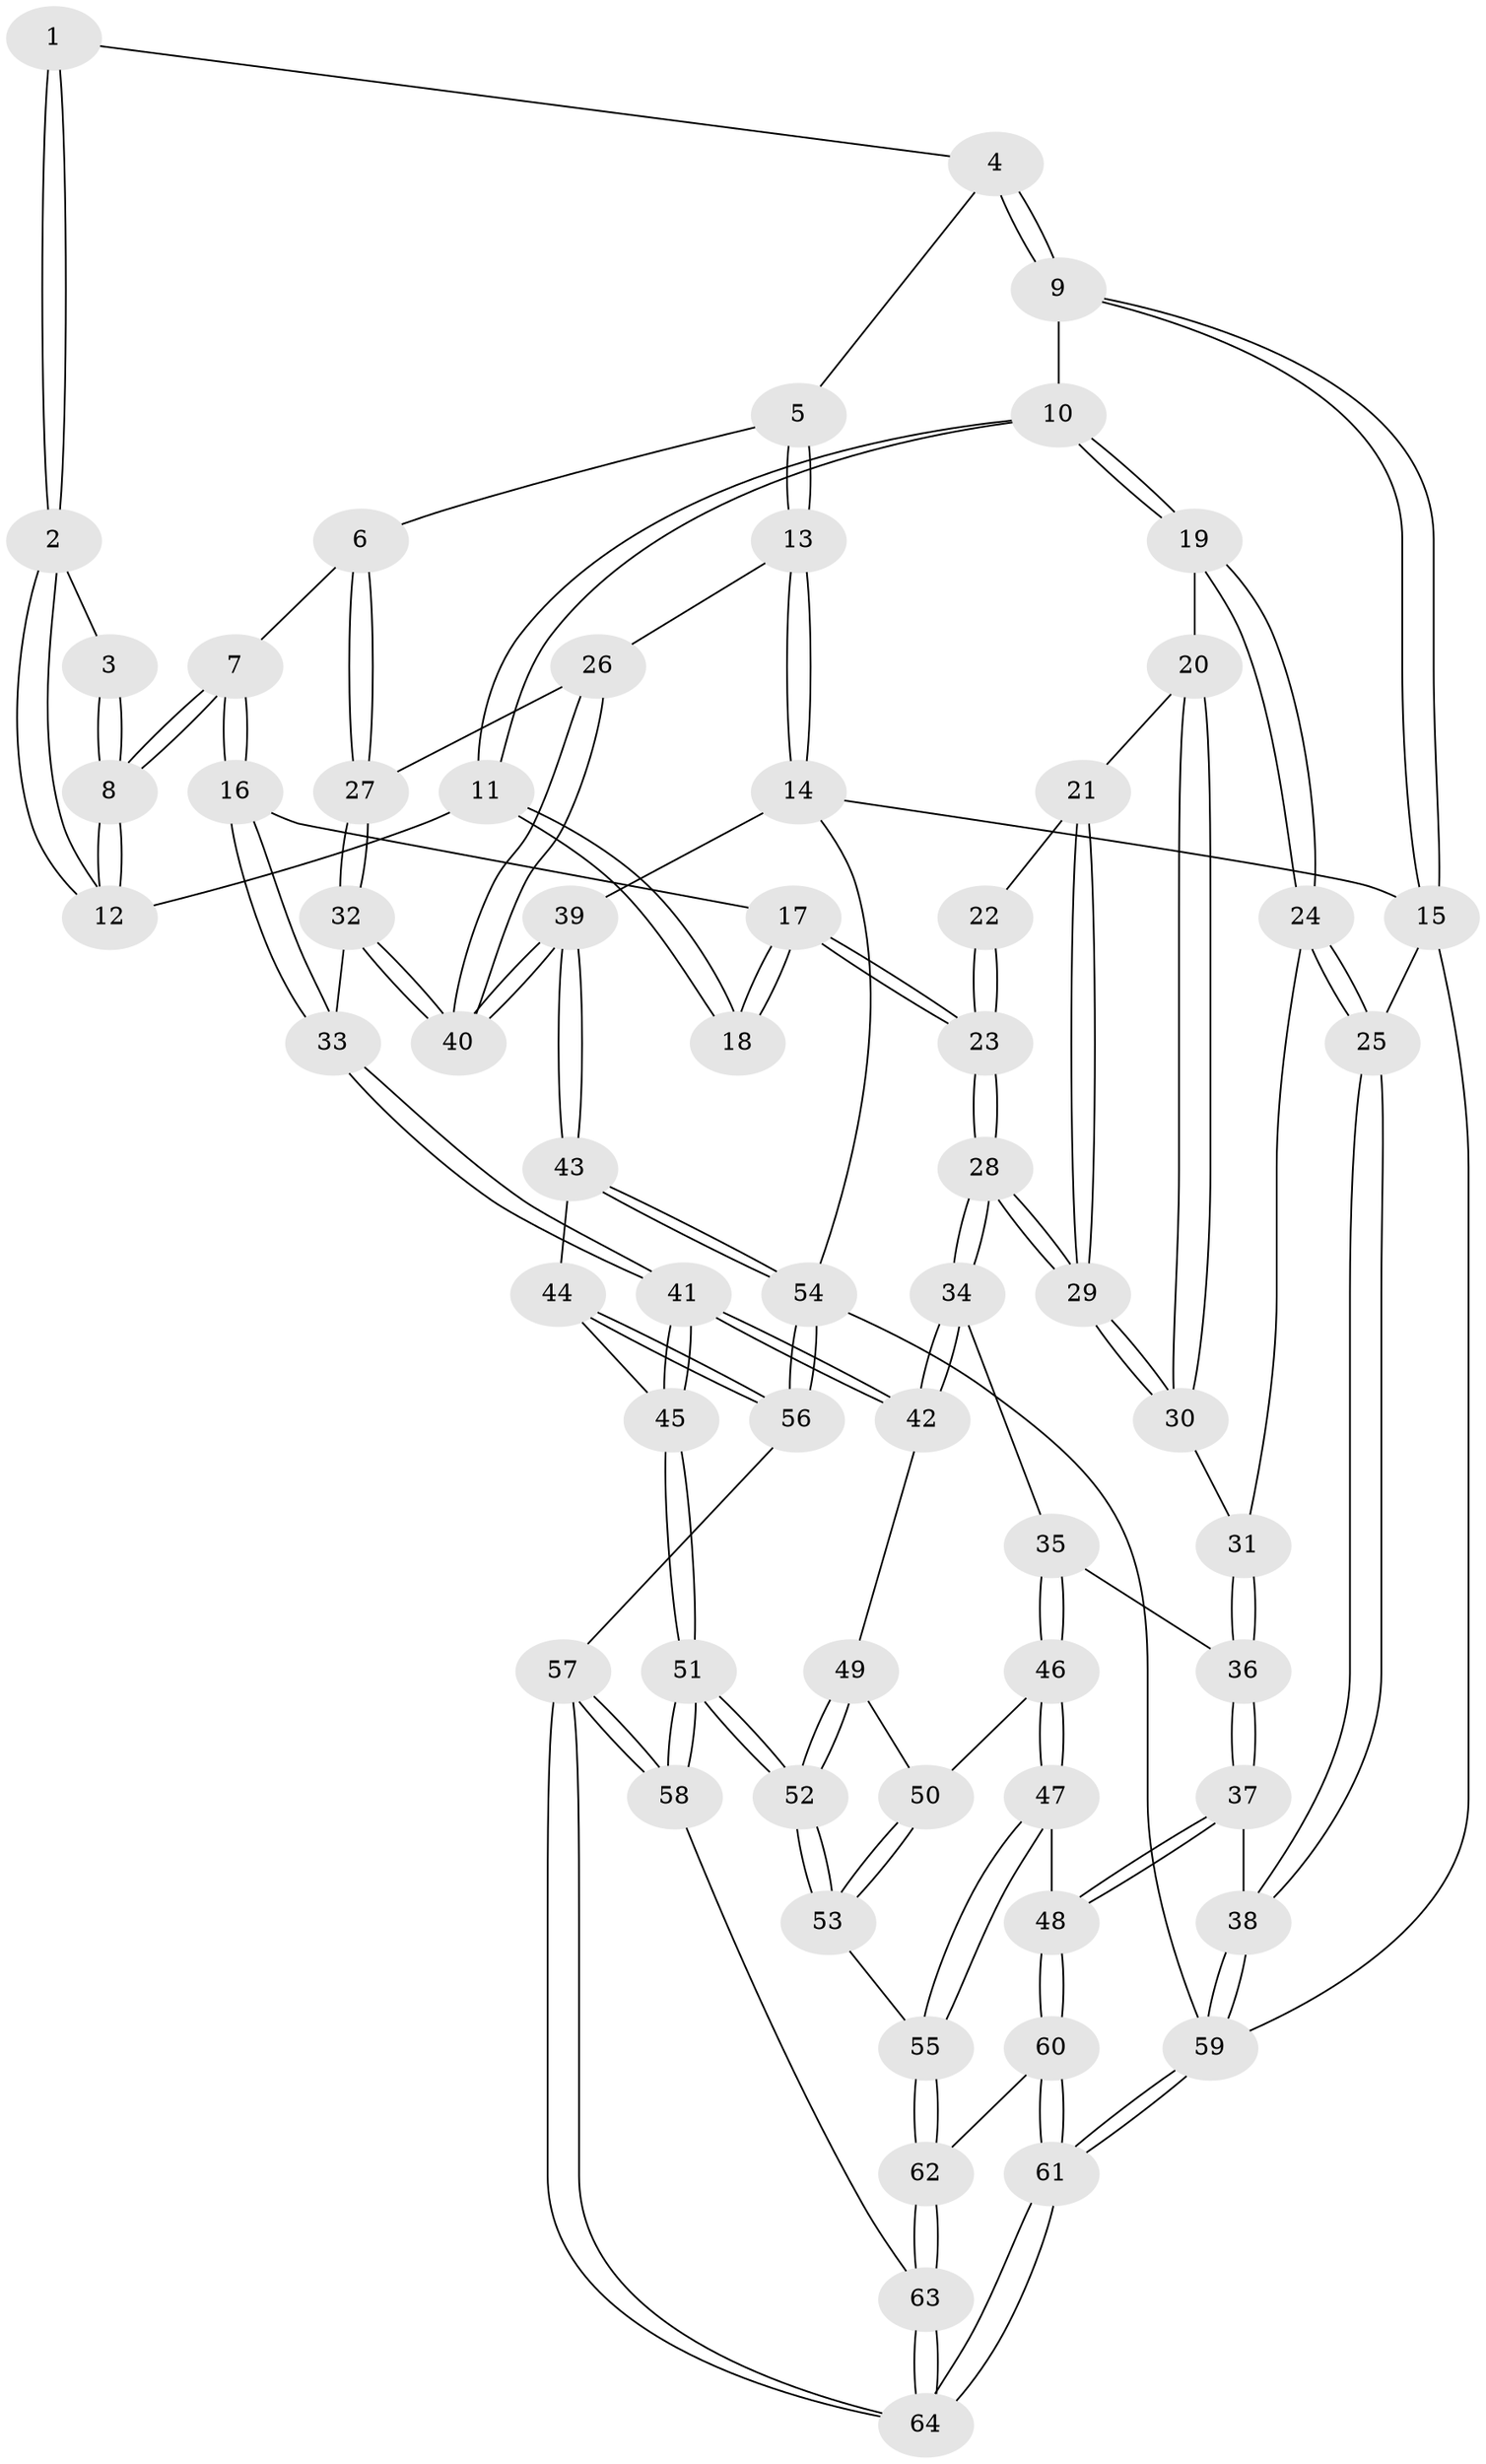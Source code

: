 // Generated by graph-tools (version 1.1) at 2025/27/03/15/25 16:27:56]
// undirected, 64 vertices, 157 edges
graph export_dot {
graph [start="1"]
  node [color=gray90,style=filled];
  1 [pos="+0.5248291166071354+0"];
  2 [pos="+0.38301523515664926+0.0529458802467653"];
  3 [pos="+0.47244836645536936+0.009202242314562606"];
  4 [pos="+0.592967241049681+0"];
  5 [pos="+0.6759917483569658+0"];
  6 [pos="+0.5256133142523395+0.14640917464284736"];
  7 [pos="+0.49386238833298257+0.1540353451146165"];
  8 [pos="+0.4592941476452957+0.11433352492750624"];
  9 [pos="+0+0"];
  10 [pos="+0+0"];
  11 [pos="+0.340144045201634+0.06740183198299853"];
  12 [pos="+0.36453444119160655+0.07007161162920292"];
  13 [pos="+1+0"];
  14 [pos="+1+0"];
  15 [pos="+0+0"];
  16 [pos="+0.46984357190547854+0.19248032048374714"];
  17 [pos="+0.37584416289655653+0.25805872638093347"];
  18 [pos="+0.33109136537123995+0.1754972078079574"];
  19 [pos="+0.057363259133517086+0"];
  20 [pos="+0.16985038306982297+0.14802833001339116"];
  21 [pos="+0.18600355109556752+0.15688237729247828"];
  22 [pos="+0.2161778258689088+0.16575980690196618"];
  23 [pos="+0.3569108099508076+0.30624744327584463"];
  24 [pos="+0.06043178176877157+0.28348240939957176"];
  25 [pos="+0+0.5227247746105582"];
  26 [pos="+0.7804941080096608+0.15019274357898632"];
  27 [pos="+0.7134729198600198+0.21165684555837302"];
  28 [pos="+0.34143987238597767+0.36368715542481933"];
  29 [pos="+0.2973546252161256+0.3276444112338754"];
  30 [pos="+0.1601526591296306+0.2536840059015766"];
  31 [pos="+0.14016942071363542+0.2787842602367253"];
  32 [pos="+0.6695440974971374+0.3634809607122419"];
  33 [pos="+0.6104804093387731+0.4165490274460651"];
  34 [pos="+0.34639804059838575+0.43744852887384766"];
  35 [pos="+0.2704032538455746+0.46742466050894604"];
  36 [pos="+0.17926857630411483+0.466678220392392"];
  37 [pos="+0+0.5479899933357497"];
  38 [pos="+0+0.5407204505633405"];
  39 [pos="+1+0.5149391924997588"];
  40 [pos="+0.9570508955494674+0.46991140784448465"];
  41 [pos="+0.5326552195974368+0.5236780112950168"];
  42 [pos="+0.5306296739493839+0.52336711783059"];
  43 [pos="+1+0.6239037544003976"];
  44 [pos="+0.7933446872735811+0.6794052199174128"];
  45 [pos="+0.5850760908179922+0.6018330740072667"];
  46 [pos="+0.24738685756251202+0.6919365484209139"];
  47 [pos="+0.2202815009276318+0.7172358654793238"];
  48 [pos="+0.13632580140821113+0.7603819916445845"];
  49 [pos="+0.3777142998770848+0.6779124743870999"];
  50 [pos="+0.33997449343929886+0.7011910327760909"];
  51 [pos="+0.4868304756136828+0.9432225538322617"];
  52 [pos="+0.4703528456711298+0.926923186279463"];
  53 [pos="+0.3589717314917101+0.8333585593958858"];
  54 [pos="+1+1"];
  55 [pos="+0.35722815485475423+0.8328997413072969"];
  56 [pos="+0.6651243105083362+1"];
  57 [pos="+0.5656369122533146+1"];
  58 [pos="+0.4952961688631539+0.988775527176627"];
  59 [pos="+0+1"];
  60 [pos="+0.14625002983206567+0.8232770517960419"];
  61 [pos="+0+1"];
  62 [pos="+0.170387942016194+0.8406342807903243"];
  63 [pos="+0.22967130421890472+0.9277760613342352"];
  64 [pos="+0.04597820407257786+1"];
  1 -- 2;
  1 -- 2;
  1 -- 4;
  2 -- 3;
  2 -- 12;
  2 -- 12;
  3 -- 8;
  3 -- 8;
  4 -- 5;
  4 -- 9;
  4 -- 9;
  5 -- 6;
  5 -- 13;
  5 -- 13;
  6 -- 7;
  6 -- 27;
  6 -- 27;
  7 -- 8;
  7 -- 8;
  7 -- 16;
  7 -- 16;
  8 -- 12;
  8 -- 12;
  9 -- 10;
  9 -- 15;
  9 -- 15;
  10 -- 11;
  10 -- 11;
  10 -- 19;
  10 -- 19;
  11 -- 12;
  11 -- 18;
  11 -- 18;
  13 -- 14;
  13 -- 14;
  13 -- 26;
  14 -- 15;
  14 -- 39;
  14 -- 54;
  15 -- 25;
  15 -- 59;
  16 -- 17;
  16 -- 33;
  16 -- 33;
  17 -- 18;
  17 -- 18;
  17 -- 23;
  17 -- 23;
  19 -- 20;
  19 -- 24;
  19 -- 24;
  20 -- 21;
  20 -- 30;
  20 -- 30;
  21 -- 22;
  21 -- 29;
  21 -- 29;
  22 -- 23;
  22 -- 23;
  23 -- 28;
  23 -- 28;
  24 -- 25;
  24 -- 25;
  24 -- 31;
  25 -- 38;
  25 -- 38;
  26 -- 27;
  26 -- 40;
  26 -- 40;
  27 -- 32;
  27 -- 32;
  28 -- 29;
  28 -- 29;
  28 -- 34;
  28 -- 34;
  29 -- 30;
  29 -- 30;
  30 -- 31;
  31 -- 36;
  31 -- 36;
  32 -- 33;
  32 -- 40;
  32 -- 40;
  33 -- 41;
  33 -- 41;
  34 -- 35;
  34 -- 42;
  34 -- 42;
  35 -- 36;
  35 -- 46;
  35 -- 46;
  36 -- 37;
  36 -- 37;
  37 -- 38;
  37 -- 48;
  37 -- 48;
  38 -- 59;
  38 -- 59;
  39 -- 40;
  39 -- 40;
  39 -- 43;
  39 -- 43;
  41 -- 42;
  41 -- 42;
  41 -- 45;
  41 -- 45;
  42 -- 49;
  43 -- 44;
  43 -- 54;
  43 -- 54;
  44 -- 45;
  44 -- 56;
  44 -- 56;
  45 -- 51;
  45 -- 51;
  46 -- 47;
  46 -- 47;
  46 -- 50;
  47 -- 48;
  47 -- 55;
  47 -- 55;
  48 -- 60;
  48 -- 60;
  49 -- 50;
  49 -- 52;
  49 -- 52;
  50 -- 53;
  50 -- 53;
  51 -- 52;
  51 -- 52;
  51 -- 58;
  51 -- 58;
  52 -- 53;
  52 -- 53;
  53 -- 55;
  54 -- 56;
  54 -- 56;
  54 -- 59;
  55 -- 62;
  55 -- 62;
  56 -- 57;
  57 -- 58;
  57 -- 58;
  57 -- 64;
  57 -- 64;
  58 -- 63;
  59 -- 61;
  59 -- 61;
  60 -- 61;
  60 -- 61;
  60 -- 62;
  61 -- 64;
  61 -- 64;
  62 -- 63;
  62 -- 63;
  63 -- 64;
  63 -- 64;
}
